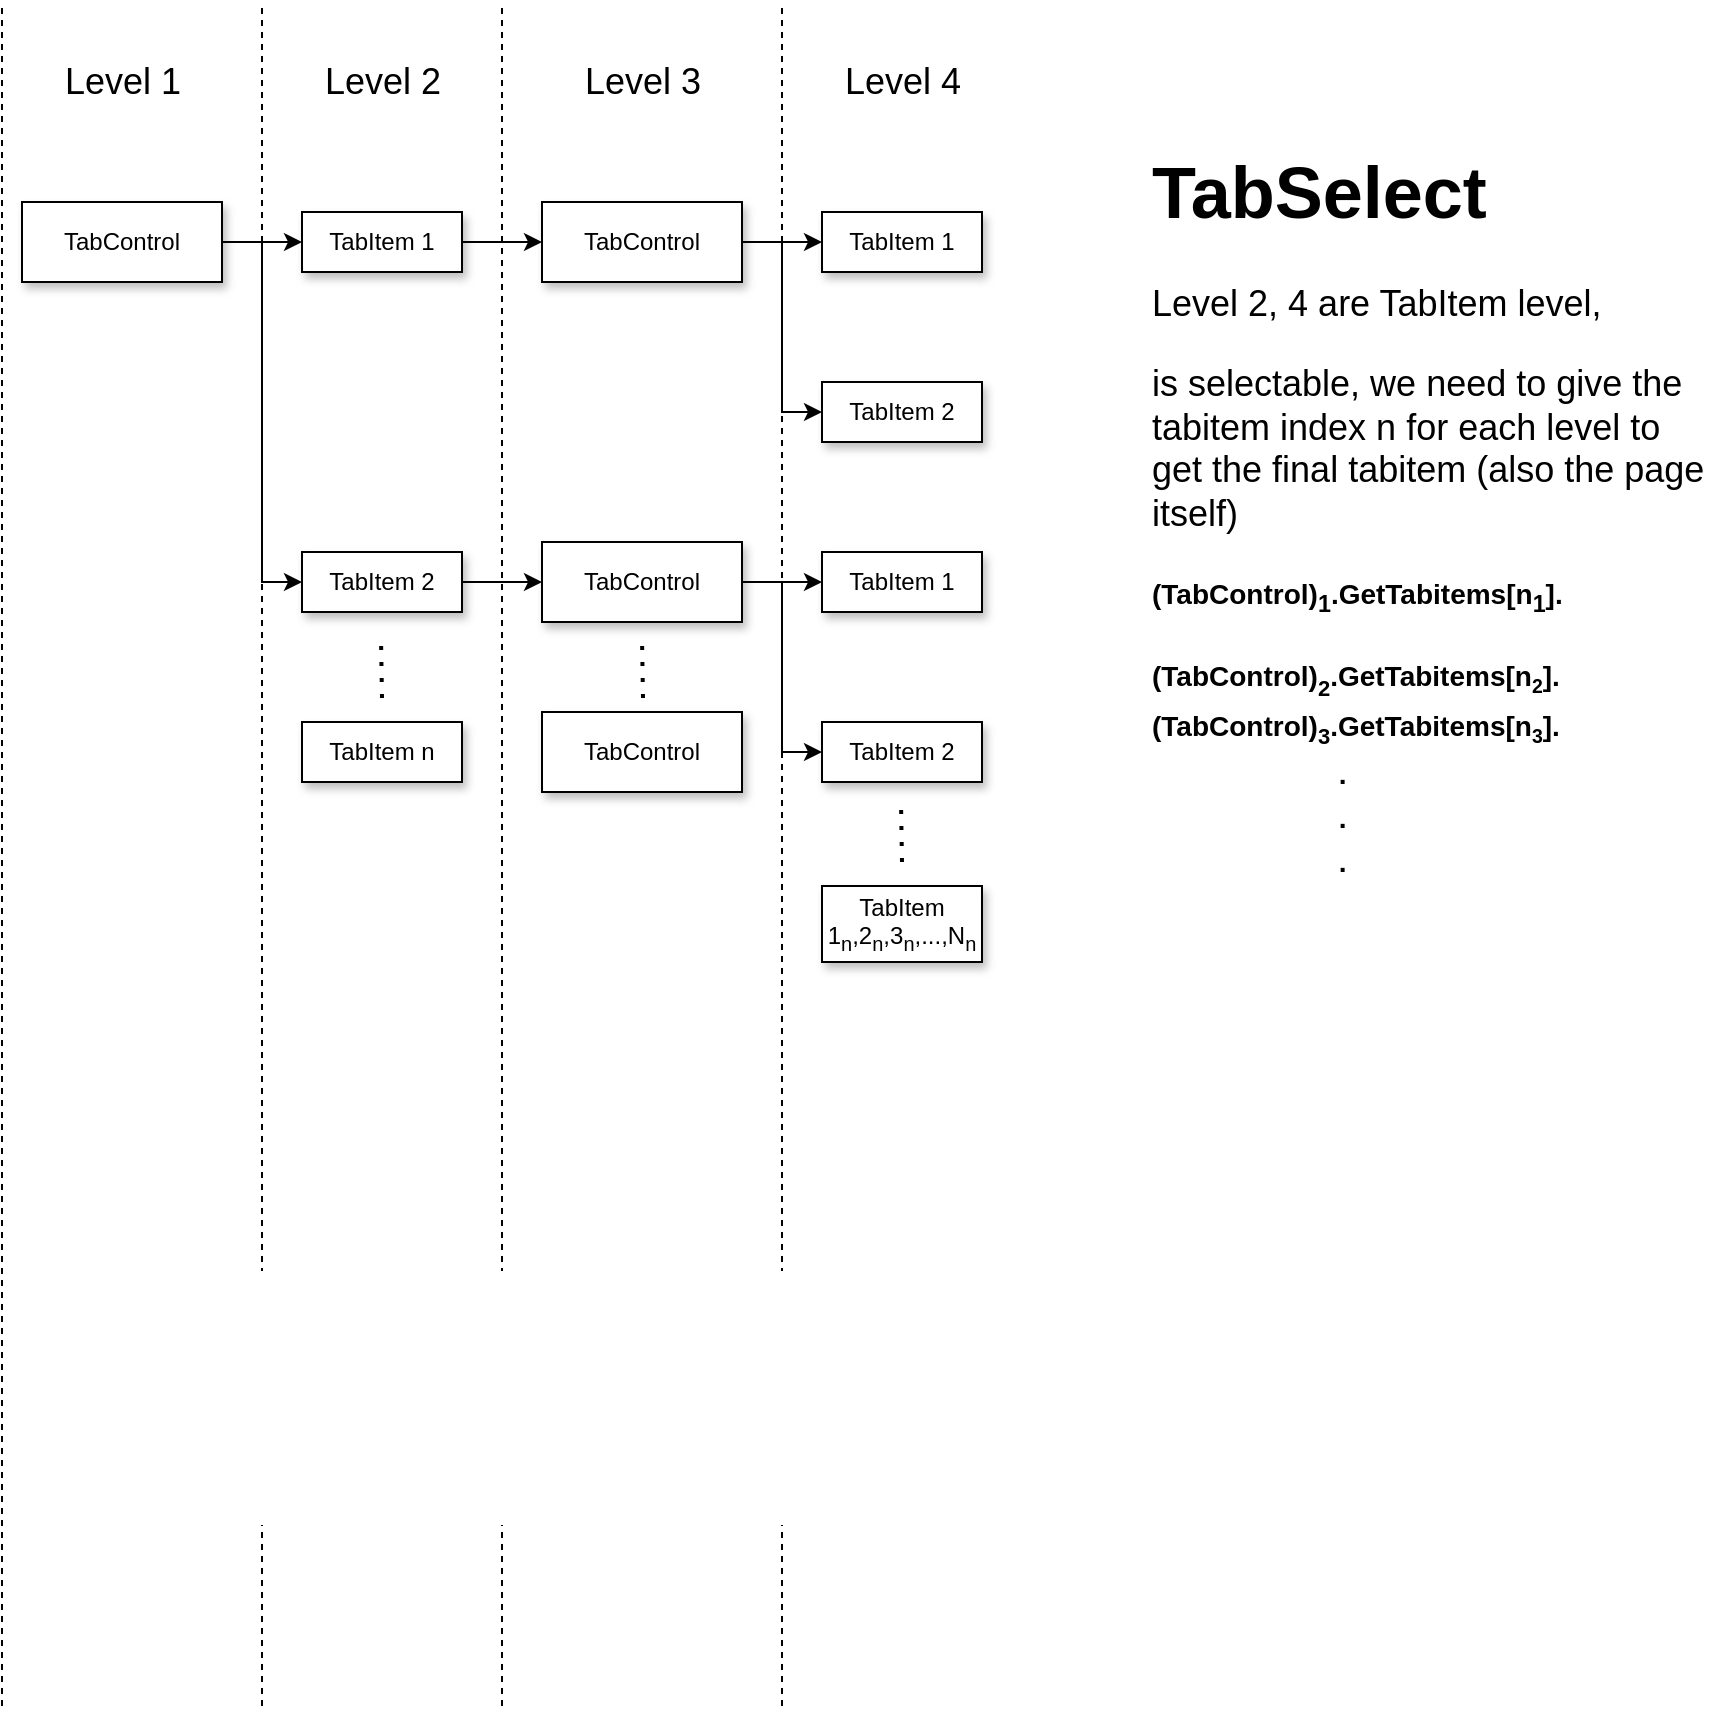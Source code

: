 <mxfile version="19.0.3" type="device"><diagram name="Page-1" id="10a91c8b-09ff-31b1-d368-03940ed4cc9e"><mxGraphModel dx="1422" dy="865" grid="1" gridSize="10" guides="1" tooltips="1" connect="1" arrows="1" fold="1" page="1" pageScale="1" pageWidth="1100" pageHeight="850" math="1" shadow="0"><root><mxCell id="0"/><mxCell id="1" parent="0"/><mxCell id="8RqVU0mtSLkPTHuGQ0RQ-4" value="" style="edgeStyle=orthogonalEdgeStyle;rounded=0;orthogonalLoop=1;jettySize=auto;html=1;" parent="1" source="62893188c0fa7362-1" target="62893188c0fa7362-2" edge="1"><mxGeometry relative="1" as="geometry"/></mxCell><mxCell id="8RqVU0mtSLkPTHuGQ0RQ-5" style="edgeStyle=orthogonalEdgeStyle;rounded=0;orthogonalLoop=1;jettySize=auto;html=1;exitX=1;exitY=0.5;exitDx=0;exitDy=0;entryX=0;entryY=0.5;entryDx=0;entryDy=0;" parent="1" source="62893188c0fa7362-1" target="62893188c0fa7362-3" edge="1"><mxGeometry relative="1" as="geometry"/></mxCell><mxCell id="62893188c0fa7362-1" value="&lt;span style=&quot;font-family: Helvetica; text-align: left;&quot;&gt;TabControl&lt;/span&gt;" style="whiteSpace=wrap;html=1;rounded=0;shadow=1;labelBackgroundColor=none;strokeWidth=1;fontFamily=Verdana;fontSize=12;align=center;" parent="1" vertex="1"><mxGeometry x="110" y="100" width="100" height="40" as="geometry"/></mxCell><mxCell id="8RqVU0mtSLkPTHuGQ0RQ-6" style="edgeStyle=orthogonalEdgeStyle;rounded=0;orthogonalLoop=1;jettySize=auto;html=1;exitX=1;exitY=0.5;exitDx=0;exitDy=0;entryX=0;entryY=0.5;entryDx=0;entryDy=0;" parent="1" source="62893188c0fa7362-2" target="62893188c0fa7362-8" edge="1"><mxGeometry relative="1" as="geometry"/></mxCell><mxCell id="62893188c0fa7362-2" value="&lt;span style=&quot;font-family: Helvetica; text-align: left;&quot;&gt;TabItem 1&lt;/span&gt;" style="whiteSpace=wrap;html=1;rounded=0;shadow=1;labelBackgroundColor=none;strokeWidth=1;fontFamily=Verdana;fontSize=12;align=center;" parent="1" vertex="1"><mxGeometry x="250" y="105" width="80" height="30" as="geometry"/></mxCell><mxCell id="8RqVU0mtSLkPTHuGQ0RQ-8" style="edgeStyle=orthogonalEdgeStyle;rounded=0;orthogonalLoop=1;jettySize=auto;html=1;exitX=1;exitY=0.5;exitDx=0;exitDy=0;entryX=0;entryY=0.5;entryDx=0;entryDy=0;" parent="1" source="62893188c0fa7362-3" target="8RqVU0mtSLkPTHuGQ0RQ-7" edge="1"><mxGeometry relative="1" as="geometry"/></mxCell><mxCell id="62893188c0fa7362-3" value="&lt;span style=&quot;font-family: Helvetica; text-align: left;&quot;&gt;TabItem 2&lt;/span&gt;" style="whiteSpace=wrap;html=1;rounded=0;shadow=1;labelBackgroundColor=none;strokeWidth=1;fontFamily=Verdana;fontSize=12;align=center;" parent="1" vertex="1"><mxGeometry x="250" y="275" width="80" height="30" as="geometry"/></mxCell><mxCell id="8RqVU0mtSLkPTHuGQ0RQ-10" style="edgeStyle=orthogonalEdgeStyle;rounded=0;orthogonalLoop=1;jettySize=auto;html=1;exitX=1;exitY=0.5;exitDx=0;exitDy=0;" parent="1" source="62893188c0fa7362-8" target="8RqVU0mtSLkPTHuGQ0RQ-9" edge="1"><mxGeometry relative="1" as="geometry"/></mxCell><mxCell id="8RqVU0mtSLkPTHuGQ0RQ-35" style="edgeStyle=orthogonalEdgeStyle;rounded=0;orthogonalLoop=1;jettySize=auto;html=1;exitX=1;exitY=0.5;exitDx=0;exitDy=0;entryX=0;entryY=0.5;entryDx=0;entryDy=0;fontSize=18;" parent="1" source="62893188c0fa7362-8" target="8RqVU0mtSLkPTHuGQ0RQ-34" edge="1"><mxGeometry relative="1" as="geometry"/></mxCell><mxCell id="62893188c0fa7362-8" value="&lt;span style=&quot;font-family: Helvetica; text-align: left;&quot;&gt;TabControl&lt;/span&gt;" style="whiteSpace=wrap;html=1;rounded=0;shadow=1;labelBackgroundColor=none;strokeWidth=1;fontFamily=Verdana;fontSize=12;align=center;" parent="1" vertex="1"><mxGeometry x="370" y="100" width="100" height="40" as="geometry"/></mxCell><mxCell id="8RqVU0mtSLkPTHuGQ0RQ-24" style="edgeStyle=orthogonalEdgeStyle;rounded=0;orthogonalLoop=1;jettySize=auto;html=1;exitX=1;exitY=0.5;exitDx=0;exitDy=0;entryX=0;entryY=0.5;entryDx=0;entryDy=0;fontSize=18;" parent="1" source="8RqVU0mtSLkPTHuGQ0RQ-7" target="8RqVU0mtSLkPTHuGQ0RQ-22" edge="1"><mxGeometry relative="1" as="geometry"/></mxCell><mxCell id="8RqVU0mtSLkPTHuGQ0RQ-38" style="edgeStyle=orthogonalEdgeStyle;rounded=0;orthogonalLoop=1;jettySize=auto;html=1;exitX=1;exitY=0.5;exitDx=0;exitDy=0;entryX=0;entryY=0.5;entryDx=0;entryDy=0;fontSize=18;" parent="1" source="8RqVU0mtSLkPTHuGQ0RQ-7" target="8RqVU0mtSLkPTHuGQ0RQ-36" edge="1"><mxGeometry relative="1" as="geometry"/></mxCell><mxCell id="8RqVU0mtSLkPTHuGQ0RQ-7" value="&lt;span style=&quot;font-family: Helvetica; text-align: left;&quot;&gt;TabControl&lt;/span&gt;" style="whiteSpace=wrap;html=1;rounded=0;shadow=1;labelBackgroundColor=none;strokeWidth=1;fontFamily=Verdana;fontSize=12;align=center;" parent="1" vertex="1"><mxGeometry x="370" y="270" width="100" height="40" as="geometry"/></mxCell><mxCell id="8RqVU0mtSLkPTHuGQ0RQ-9" value="&lt;span style=&quot;font-family: Helvetica; text-align: left;&quot;&gt;TabItem 1&lt;/span&gt;" style="whiteSpace=wrap;html=1;rounded=0;shadow=1;labelBackgroundColor=none;strokeWidth=1;fontFamily=Verdana;fontSize=12;align=center;" parent="1" vertex="1"><mxGeometry x="510" y="105" width="80" height="30" as="geometry"/></mxCell><mxCell id="8RqVU0mtSLkPTHuGQ0RQ-12" value="" style="endArrow=none;dashed=1;html=1;rounded=0;" parent="1" edge="1"><mxGeometry width="50" height="50" relative="1" as="geometry"><mxPoint x="100" y="852" as="sourcePoint"/><mxPoint x="100" as="targetPoint"/></mxGeometry></mxCell><mxCell id="8RqVU0mtSLkPTHuGQ0RQ-15" value="" style="endArrow=none;dashed=1;html=1;rounded=0;" parent="1" edge="1"><mxGeometry width="50" height="50" relative="1" as="geometry"><mxPoint x="230" y="852" as="sourcePoint"/><mxPoint x="230" as="targetPoint"/></mxGeometry></mxCell><mxCell id="8RqVU0mtSLkPTHuGQ0RQ-16" value="" style="endArrow=none;dashed=1;html=1;rounded=0;" parent="1" edge="1"><mxGeometry width="50" height="50" relative="1" as="geometry"><mxPoint x="350" y="852" as="sourcePoint"/><mxPoint x="350" as="targetPoint"/></mxGeometry></mxCell><mxCell id="8RqVU0mtSLkPTHuGQ0RQ-17" value="" style="endArrow=none;dashed=1;html=1;rounded=0;" parent="1" edge="1"><mxGeometry width="50" height="50" relative="1" as="geometry"><mxPoint x="490" y="852" as="sourcePoint"/><mxPoint x="490" as="targetPoint"/></mxGeometry></mxCell><mxCell id="8RqVU0mtSLkPTHuGQ0RQ-18" value="&lt;font style=&quot;font-size: 18px;&quot;&gt;Level 1&lt;/font&gt;" style="text;html=1;align=center;verticalAlign=middle;resizable=0;points=[];autosize=1;strokeColor=none;fillColor=none;rounded=0;" parent="1" vertex="1"><mxGeometry x="125" y="30" width="70" height="20" as="geometry"/></mxCell><mxCell id="8RqVU0mtSLkPTHuGQ0RQ-19" value="&lt;font style=&quot;font-size: 18px;&quot;&gt;Level 2&lt;/font&gt;" style="text;html=1;align=center;verticalAlign=middle;resizable=0;points=[];autosize=1;strokeColor=none;fillColor=none;rounded=0;" parent="1" vertex="1"><mxGeometry x="255" y="30" width="70" height="20" as="geometry"/></mxCell><mxCell id="8RqVU0mtSLkPTHuGQ0RQ-20" value="&lt;font style=&quot;font-size: 18px;&quot;&gt;Level 3&lt;/font&gt;" style="text;html=1;align=center;verticalAlign=middle;resizable=0;points=[];autosize=1;strokeColor=none;fillColor=none;rounded=0;" parent="1" vertex="1"><mxGeometry x="385" y="30" width="70" height="20" as="geometry"/></mxCell><mxCell id="8RqVU0mtSLkPTHuGQ0RQ-21" value="&lt;font style=&quot;font-size: 18px;&quot;&gt;Level 4&lt;/font&gt;" style="text;html=1;align=center;verticalAlign=middle;resizable=0;points=[];autosize=1;strokeColor=none;fillColor=none;rounded=0;" parent="1" vertex="1"><mxGeometry x="515" y="30" width="70" height="20" as="geometry"/></mxCell><mxCell id="8RqVU0mtSLkPTHuGQ0RQ-22" value="&lt;span style=&quot;font-family: Helvetica; text-align: left;&quot;&gt;TabItem 1&lt;/span&gt;" style="whiteSpace=wrap;html=1;rounded=0;shadow=1;labelBackgroundColor=none;strokeWidth=1;fontFamily=Verdana;fontSize=12;align=center;" parent="1" vertex="1"><mxGeometry x="510" y="275" width="80" height="30" as="geometry"/></mxCell><mxCell id="8RqVU0mtSLkPTHuGQ0RQ-25" value="" style="endArrow=none;dashed=1;html=1;dashPattern=1 3;strokeWidth=2;rounded=0;fontSize=18;" parent="1" edge="1"><mxGeometry width="50" height="50" relative="1" as="geometry"><mxPoint x="290" y="348" as="sourcePoint"/><mxPoint x="289.5" y="318" as="targetPoint"/></mxGeometry></mxCell><mxCell id="8RqVU0mtSLkPTHuGQ0RQ-26" value="&lt;span style=&quot;font-family: Helvetica; text-align: left;&quot;&gt;TabItem n&lt;/span&gt;" style="whiteSpace=wrap;html=1;rounded=0;shadow=1;labelBackgroundColor=none;strokeWidth=1;fontFamily=Verdana;fontSize=12;align=center;" parent="1" vertex="1"><mxGeometry x="250" y="360" width="80" height="30" as="geometry"/></mxCell><mxCell id="8RqVU0mtSLkPTHuGQ0RQ-28" value="&lt;span style=&quot;font-family: Helvetica; text-align: left;&quot;&gt;TabControl&lt;/span&gt;" style="whiteSpace=wrap;html=1;rounded=0;shadow=1;labelBackgroundColor=none;strokeWidth=1;fontFamily=Verdana;fontSize=12;align=center;" parent="1" vertex="1"><mxGeometry x="370" y="355" width="100" height="40" as="geometry"/></mxCell><mxCell id="8RqVU0mtSLkPTHuGQ0RQ-29" value="" style="endArrow=none;dashed=1;html=1;dashPattern=1 3;strokeWidth=2;rounded=0;fontSize=18;" parent="1" edge="1"><mxGeometry width="50" height="50" relative="1" as="geometry"><mxPoint x="420.5" y="348" as="sourcePoint"/><mxPoint x="420" y="318" as="targetPoint"/></mxGeometry></mxCell><mxCell id="8RqVU0mtSLkPTHuGQ0RQ-30" value="" style="endArrow=none;dashed=1;html=1;dashPattern=1 3;strokeWidth=2;rounded=0;fontSize=18;" parent="1" edge="1"><mxGeometry width="50" height="50" relative="1" as="geometry"><mxPoint x="550" y="430" as="sourcePoint"/><mxPoint x="549.5" y="400" as="targetPoint"/></mxGeometry></mxCell><mxCell id="8RqVU0mtSLkPTHuGQ0RQ-31" value="&lt;span style=&quot;font-family: Helvetica; text-align: left;&quot;&gt;TabItem 1&lt;sub&gt;n&lt;/sub&gt;,2&lt;sub&gt;n&lt;/sub&gt;&lt;/span&gt;&lt;span style=&quot;font-family: Helvetica; text-align: left;&quot;&gt;,3&lt;/span&gt;&lt;sub style=&quot;font-family: Helvetica; text-align: left;&quot;&gt;n&lt;/sub&gt;&lt;span style=&quot;font-family: Helvetica; text-align: left;&quot;&gt;,...,N&lt;/span&gt;&lt;sub style=&quot;font-family: Helvetica; text-align: left;&quot;&gt;n&lt;/sub&gt;" style="whiteSpace=wrap;html=1;rounded=0;shadow=1;labelBackgroundColor=none;strokeWidth=1;fontFamily=Verdana;fontSize=12;align=center;" parent="1" vertex="1"><mxGeometry x="510" y="442" width="80" height="38" as="geometry"/></mxCell><mxCell id="8RqVU0mtSLkPTHuGQ0RQ-34" value="&lt;span style=&quot;font-family: Helvetica; text-align: left;&quot;&gt;TabItem 2&lt;/span&gt;" style="whiteSpace=wrap;html=1;rounded=0;shadow=1;labelBackgroundColor=none;strokeWidth=1;fontFamily=Verdana;fontSize=12;align=center;" parent="1" vertex="1"><mxGeometry x="510" y="190" width="80" height="30" as="geometry"/></mxCell><mxCell id="8RqVU0mtSLkPTHuGQ0RQ-36" value="&lt;span style=&quot;font-family: Helvetica; text-align: left;&quot;&gt;TabItem 2&lt;/span&gt;" style="whiteSpace=wrap;html=1;rounded=0;shadow=1;labelBackgroundColor=none;strokeWidth=1;fontFamily=Verdana;fontSize=12;align=center;" parent="1" vertex="1"><mxGeometry x="510" y="360" width="80" height="30" as="geometry"/></mxCell><mxCell id="8RqVU0mtSLkPTHuGQ0RQ-49" value="&lt;h1&gt;TabSelect&lt;/h1&gt;&lt;p&gt;Level 2, 4 are TabItem level,&amp;nbsp;&lt;/p&gt;&lt;p&gt;is selectable, we need to give the tabitem index n for each level to get the final tabitem (also the page itself)&lt;/p&gt;&lt;p&gt;&lt;font style=&quot;font-size: 14px;&quot;&gt;&lt;b style=&quot;&quot;&gt;(TabControl)&lt;sub style=&quot;&quot;&gt;1&lt;/sub&gt;.GetTabitems[n&lt;sub style=&quot;&quot;&gt;1&lt;/sub&gt;].&lt;/b&gt;&lt;/font&gt;&lt;/p&gt;&lt;b style=&quot;font-size: 14px;&quot;&gt;(TabControl)&lt;/b&gt;&lt;b style=&quot;&quot;&gt;&lt;sub style=&quot;&quot;&gt;&lt;font style=&quot;font-size: 11px;&quot;&gt;2&lt;/font&gt;&lt;/sub&gt;&lt;/b&gt;&lt;b style=&quot;font-size: 14px;&quot;&gt;.GetTabitems[n&lt;/b&gt;&lt;b style=&quot;&quot;&gt;&lt;span style=&quot;font-size: 11.667px;&quot;&gt;&lt;sub&gt;2&lt;/sub&gt;&lt;/span&gt;&lt;span style=&quot;font-size: 14px;&quot;&gt;].&lt;br&gt;&lt;/span&gt;&lt;/b&gt;&lt;b style=&quot;font-size: 14px;&quot;&gt;(TabControl)&lt;/b&gt;&lt;b style=&quot;&quot;&gt;&lt;sub style=&quot;&quot;&gt;&lt;font style=&quot;font-size: 11px;&quot;&gt;3&lt;/font&gt;&lt;/sub&gt;&lt;/b&gt;&lt;b style=&quot;font-size: 14px;&quot;&gt;.GetTabitems[n&lt;/b&gt;&lt;b&gt;&lt;span style=&quot;font-size: 11.667px;&quot;&gt;&lt;sub&gt;3&lt;/sub&gt;&lt;/span&gt;&lt;span style=&quot;font-size: 14px;&quot;&gt;].&lt;br&gt;&lt;/span&gt;&lt;/b&gt;&lt;b style=&quot;&quot;&gt;&lt;span style=&quot;font-size: 14px;&quot;&gt;&amp;nbsp; &amp;nbsp; &amp;nbsp; &amp;nbsp; &amp;nbsp; &amp;nbsp; &amp;nbsp; &amp;nbsp; &amp;nbsp; &amp;nbsp; &amp;nbsp; &amp;nbsp; .&lt;br&gt;&amp;nbsp; &amp;nbsp; &amp;nbsp; &amp;nbsp; &amp;nbsp; &amp;nbsp; &amp;nbsp; &amp;nbsp; &amp;nbsp; &amp;nbsp; &amp;nbsp; &amp;nbsp; .&lt;br&gt;&amp;nbsp; &amp;nbsp; &amp;nbsp; &amp;nbsp; &amp;nbsp; &amp;nbsp; &amp;nbsp; &amp;nbsp; &amp;nbsp; &amp;nbsp; &amp;nbsp; &amp;nbsp; .&lt;br&gt;&lt;/span&gt;&lt;/b&gt;" style="text;html=1;strokeColor=none;fillColor=none;spacing=5;spacingTop=-20;whiteSpace=wrap;overflow=hidden;rounded=0;fontSize=18;" parent="1" vertex="1"><mxGeometry x="670" y="60" width="290" height="390" as="geometry"/></mxCell></root></mxGraphModel></diagram></mxfile>